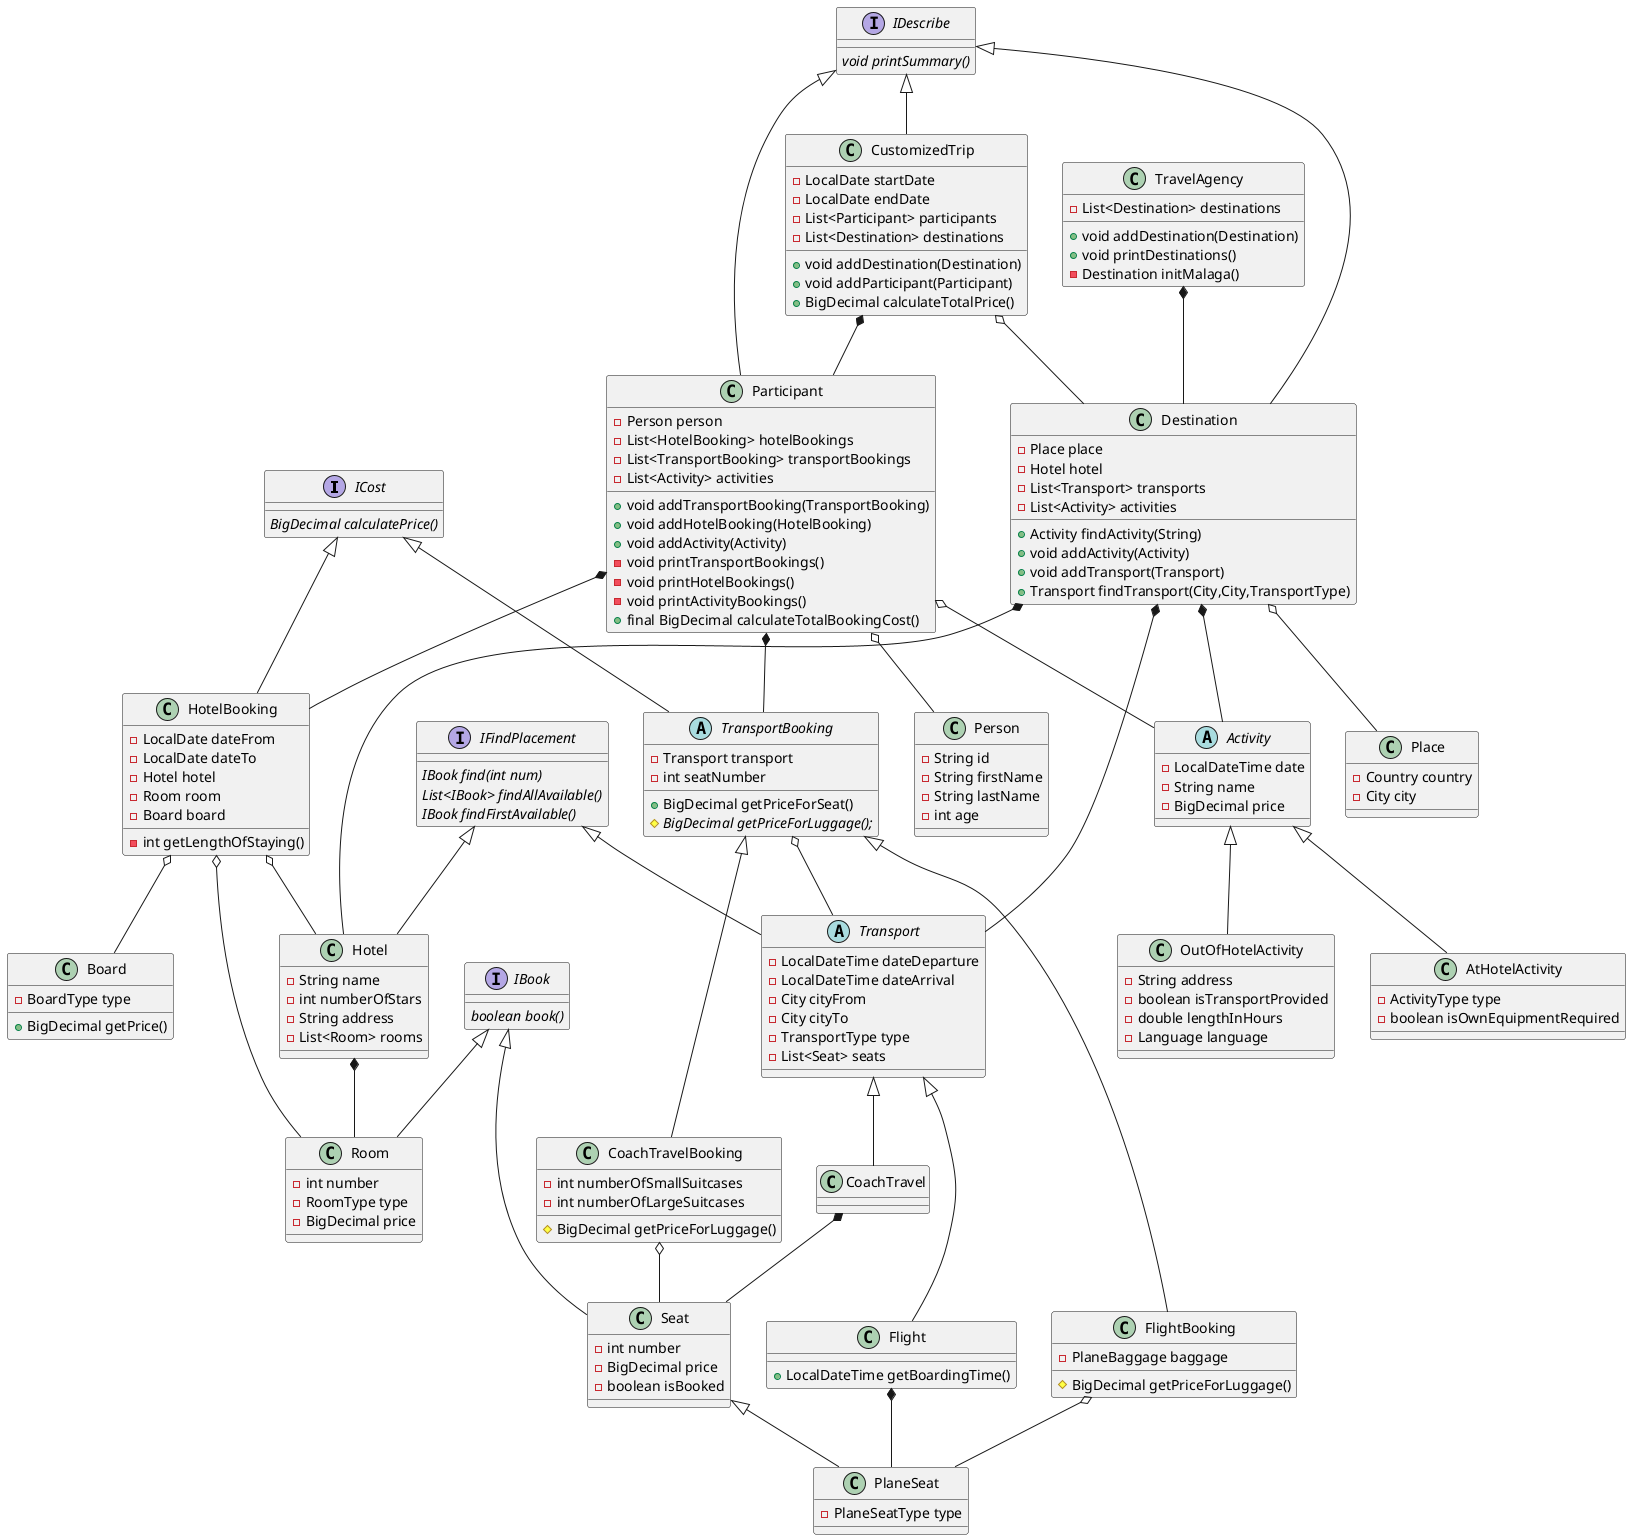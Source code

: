 @startuml
interface ICost {
{abstract} BigDecimal calculatePrice()
}
interface IDescribe {
{abstract} void printSummary()
}
interface IBook {
{abstract} boolean book()
}
interface IFindPlacement {
{abstract} IBook find(int num)
{abstract} List<IBook> findAllAvailable()
{abstract} IBook findFirstAvailable()
}
class Hotel {
- String name
- int numberOfStars
- String address
- List<Room> rooms
}
class PlaneSeat {
- PlaneSeatType type
}
class Seat {
- int number
- BigDecimal price
- boolean isBooked
}
class Participant {
- Person person
- List<HotelBooking> hotelBookings
- List<TransportBooking> transportBookings
- List<Activity> activities
+ void addTransportBooking(TransportBooking)
+ void addHotelBooking(HotelBooking)
+ void addActivity(Activity)
- void printTransportBookings()
- void printHotelBookings()
- void printActivityBookings()
+ final BigDecimal calculateTotalBookingCost()
}
class FlightBooking {
- PlaneBaggage baggage
# BigDecimal getPriceForLuggage()
}
class CustomizedTrip {
- LocalDate startDate
- LocalDate endDate
- List<Participant> participants
- List<Destination> destinations
+ void addDestination(Destination)
+ void addParticipant(Participant)
+ BigDecimal calculateTotalPrice()
}
class HotelBooking {
- LocalDate dateFrom
- LocalDate dateTo
- Hotel hotel
- Room room
- Board board
- int getLengthOfStaying()
}
class Board {
- BoardType type
+ BigDecimal getPrice()
}
class Flight {
+ LocalDateTime getBoardingTime()
}
class TravelAgency {
- List<Destination> destinations
+ void addDestination(Destination)
+ void printDestinations()
- Destination initMalaga()
}
class CoachTravelBooking {
- int numberOfSmallSuitcases
- int numberOfLargeSuitcases
# BigDecimal getPriceForLuggage()
}
abstract class Transport {
- LocalDateTime dateDeparture
- LocalDateTime dateArrival
- City cityFrom
- City cityTo
- TransportType type
- List<Seat> seats
}
class Place {
- Country country
- City city
}
class Room {
- int number
- RoomType type
- BigDecimal price
}
class OutOfHotelActivity {
- String address
- boolean isTransportProvided
- double lengthInHours
- Language language
}
abstract class Activity {
- LocalDateTime date
- String name
- BigDecimal price
}
class AtHotelActivity {
- ActivityType type
- boolean isOwnEquipmentRequired
}
class Destination {
- Place place
- Hotel hotel
- List<Transport> transports
- List<Activity> activities
+ Activity findActivity(String)
+ void addActivity(Activity)
+ void addTransport(Transport)
+ Transport findTransport(City,City,TransportType)
}
abstract class TransportBooking {
- Transport transport
- int seatNumber
+ BigDecimal getPriceForSeat()
# {abstract}BigDecimal getPriceForLuggage();
}
class Person {
- String id
- String firstName
- String lastName
- int age
}
class CoachTravel {
}

TravelAgency *-- Destination
CustomizedTrip o-- Destination
CustomizedTrip *-- Participant
Destination *-- Transport
Destination *-- Hotel
Destination *-- Activity
Destination o-- Place
Participant o-- Person
Participant o-- Activity
Participant *-- HotelBooking
Participant *-- TransportBooking
CoachTravel *-- Seat
Hotel *-- Room
HotelBooking o-- Room
HotelBooking o-- Board
HotelBooking o-- Hotel
TransportBooking o-- Transport
CoachTravelBooking o-- Seat
FlightBooking o-- PlaneSeat
Flight *-- PlaneSeat
ICost <|-- HotelBooking
ICost <|-- TransportBooking
IDescribe <|--  CustomizedTrip
IDescribe <|-- Participant
IDescribe <|-- Destination
IBook <|-- Room
IBook <|-- Seat
IFindPlacement <|-- Transport
IFindPlacement <|-- Hotel
Seat <|-- PlaneSeat
TransportBooking <|-- FlightBooking
Transport <|-- Flight
TransportBooking <|-- CoachTravelBooking
Activity <|-- OutOfHotelActivity
Activity <|-- AtHotelActivity
Transport <|-- CoachTravel
@enduml